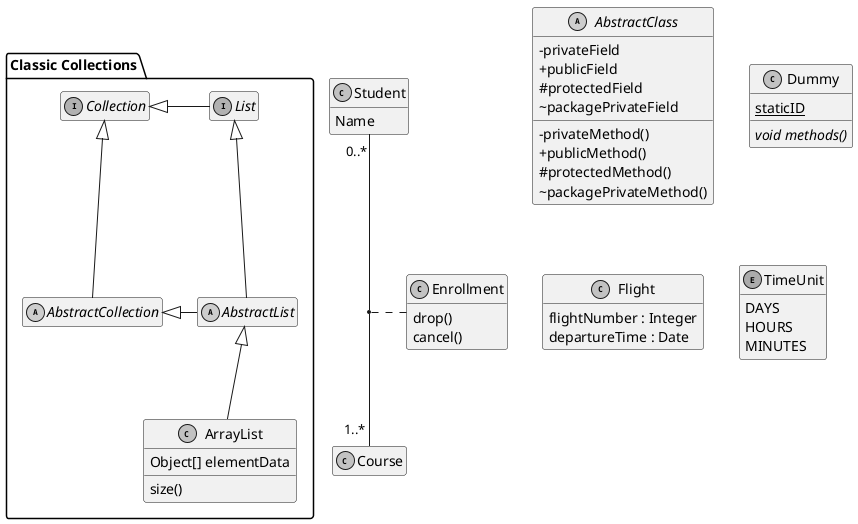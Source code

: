 @startuml

'style options
skinparam monochrome true
skinparam circledCharacterRadius 9
skinparam circledCharacterFontSize 8
skinparam classAttributeIconSize 0
hide empty members

abstract class AbstractClass {
- privateField
+ publicField
# protectedField
~ packagePrivateField
- privateMethod()
+ publicMethod()
# protectedMethod()
~ packagePrivateMethod()
 }

class Dummy {
{static} staticID
{abstract} void methods()
 }

class Flight {
 flightNumber : Integer
 departureTime : Date
 }

package "Classic Collections" {

 abstract class AbstractList
 abstract AbstractCollection
 interface List
 interface Collection

 List <|-- AbstractList
 Collection <|-- AbstractCollection

 Collection <|- List
 AbstractCollection <|- AbstractList
 AbstractList <|-- ArrayList

 class ArrayList {
   Object[] elementData
   size()
    }
}

enum TimeUnit {
DAYS
HOURS
MINUTES
}


class Student {
Name
}
Student "0..*" -- "1..*" Course
(Student, Course) .. Enrollment

class Enrollment {
drop()
cancel()
}

@enduml
